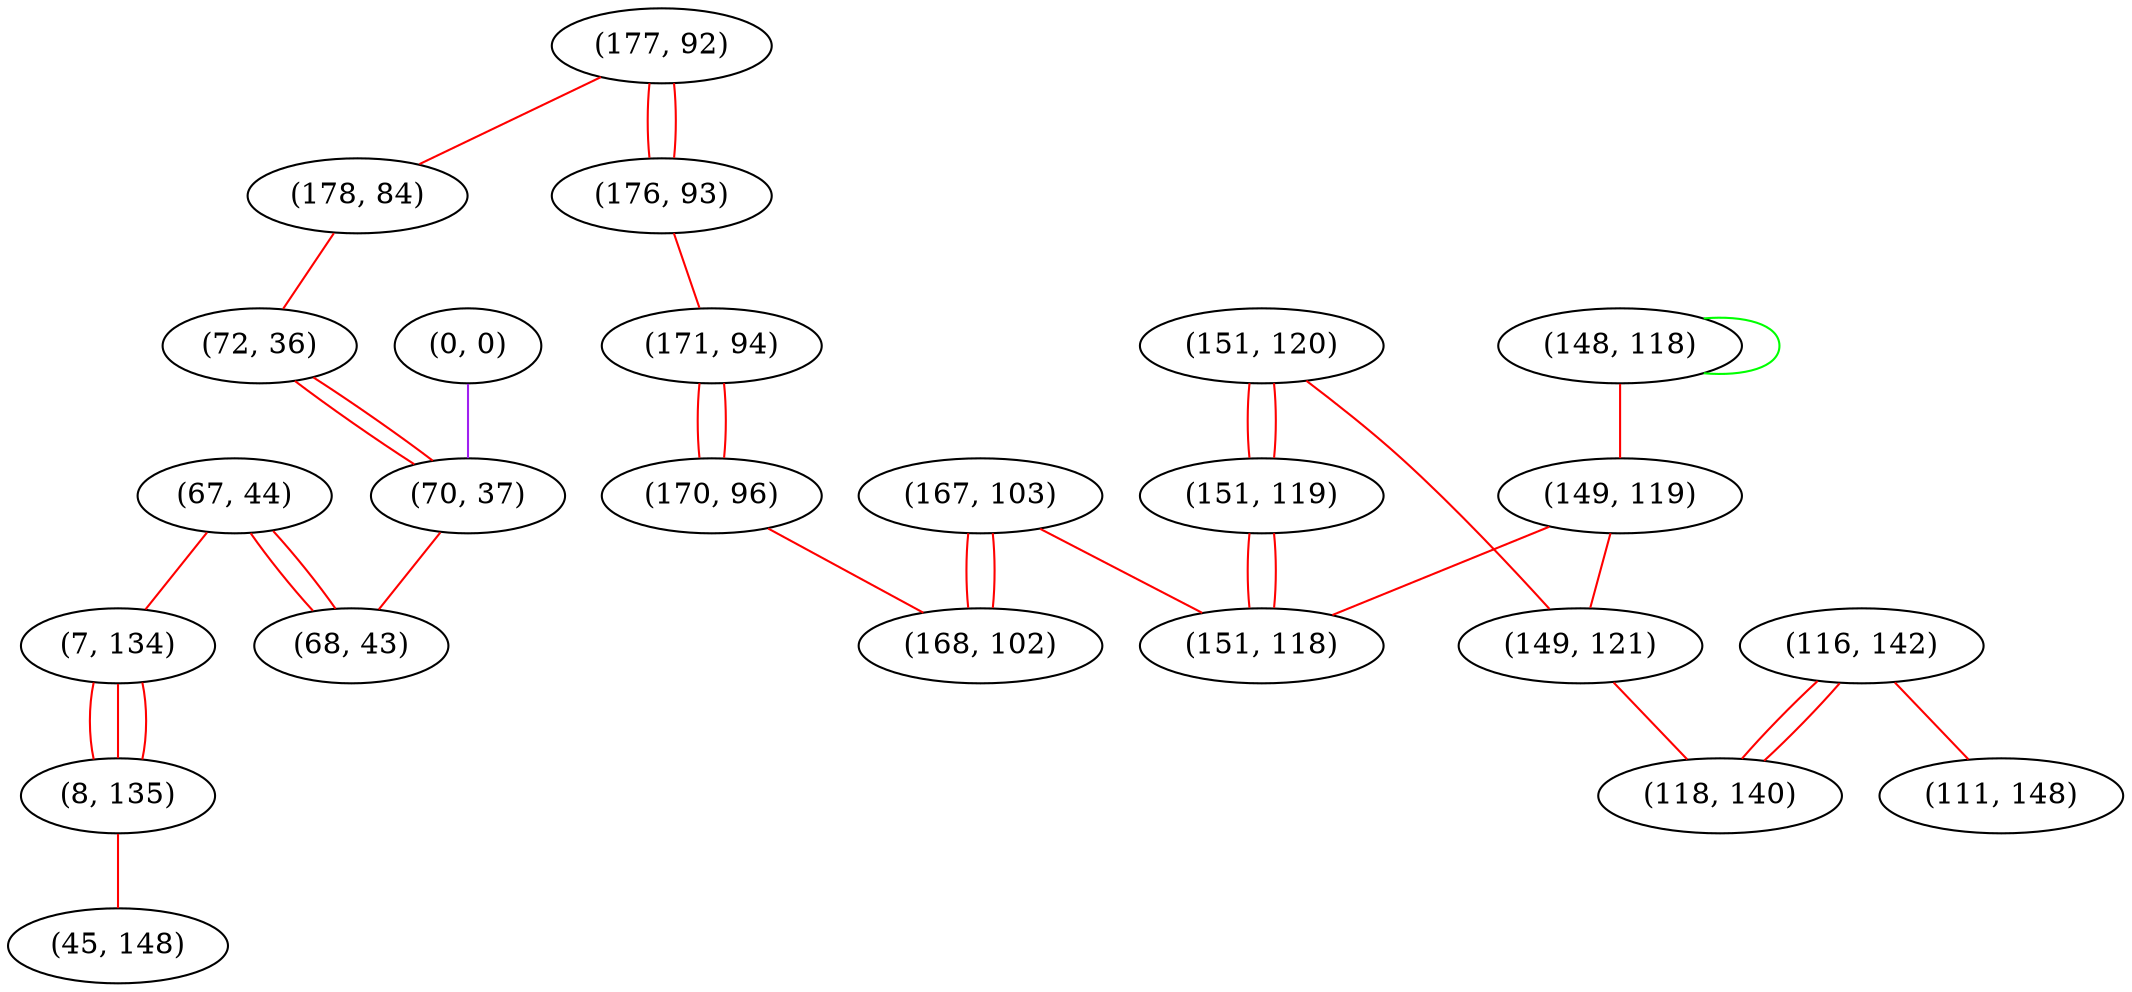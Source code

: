 graph "" {
"(67, 44)";
"(177, 92)";
"(176, 93)";
"(167, 103)";
"(178, 84)";
"(148, 118)";
"(171, 94)";
"(7, 134)";
"(149, 119)";
"(151, 120)";
"(116, 142)";
"(149, 121)";
"(0, 0)";
"(118, 140)";
"(151, 119)";
"(8, 135)";
"(170, 96)";
"(45, 148)";
"(72, 36)";
"(111, 148)";
"(151, 118)";
"(70, 37)";
"(168, 102)";
"(68, 43)";
"(67, 44)" -- "(7, 134)"  [color=red, key=0, weight=1];
"(67, 44)" -- "(68, 43)"  [color=red, key=0, weight=1];
"(67, 44)" -- "(68, 43)"  [color=red, key=1, weight=1];
"(177, 92)" -- "(176, 93)"  [color=red, key=0, weight=1];
"(177, 92)" -- "(176, 93)"  [color=red, key=1, weight=1];
"(177, 92)" -- "(178, 84)"  [color=red, key=0, weight=1];
"(176, 93)" -- "(171, 94)"  [color=red, key=0, weight=1];
"(167, 103)" -- "(168, 102)"  [color=red, key=0, weight=1];
"(167, 103)" -- "(168, 102)"  [color=red, key=1, weight=1];
"(167, 103)" -- "(151, 118)"  [color=red, key=0, weight=1];
"(178, 84)" -- "(72, 36)"  [color=red, key=0, weight=1];
"(148, 118)" -- "(149, 119)"  [color=red, key=0, weight=1];
"(148, 118)" -- "(148, 118)"  [color=green, key=0, weight=2];
"(171, 94)" -- "(170, 96)"  [color=red, key=0, weight=1];
"(171, 94)" -- "(170, 96)"  [color=red, key=1, weight=1];
"(7, 134)" -- "(8, 135)"  [color=red, key=0, weight=1];
"(7, 134)" -- "(8, 135)"  [color=red, key=1, weight=1];
"(7, 134)" -- "(8, 135)"  [color=red, key=2, weight=1];
"(149, 119)" -- "(149, 121)"  [color=red, key=0, weight=1];
"(149, 119)" -- "(151, 118)"  [color=red, key=0, weight=1];
"(151, 120)" -- "(149, 121)"  [color=red, key=0, weight=1];
"(151, 120)" -- "(151, 119)"  [color=red, key=0, weight=1];
"(151, 120)" -- "(151, 119)"  [color=red, key=1, weight=1];
"(116, 142)" -- "(111, 148)"  [color=red, key=0, weight=1];
"(116, 142)" -- "(118, 140)"  [color=red, key=0, weight=1];
"(116, 142)" -- "(118, 140)"  [color=red, key=1, weight=1];
"(149, 121)" -- "(118, 140)"  [color=red, key=0, weight=1];
"(0, 0)" -- "(70, 37)"  [color=purple, key=0, weight=4];
"(151, 119)" -- "(151, 118)"  [color=red, key=0, weight=1];
"(151, 119)" -- "(151, 118)"  [color=red, key=1, weight=1];
"(8, 135)" -- "(45, 148)"  [color=red, key=0, weight=1];
"(170, 96)" -- "(168, 102)"  [color=red, key=0, weight=1];
"(72, 36)" -- "(70, 37)"  [color=red, key=0, weight=1];
"(72, 36)" -- "(70, 37)"  [color=red, key=1, weight=1];
"(70, 37)" -- "(68, 43)"  [color=red, key=0, weight=1];
}
